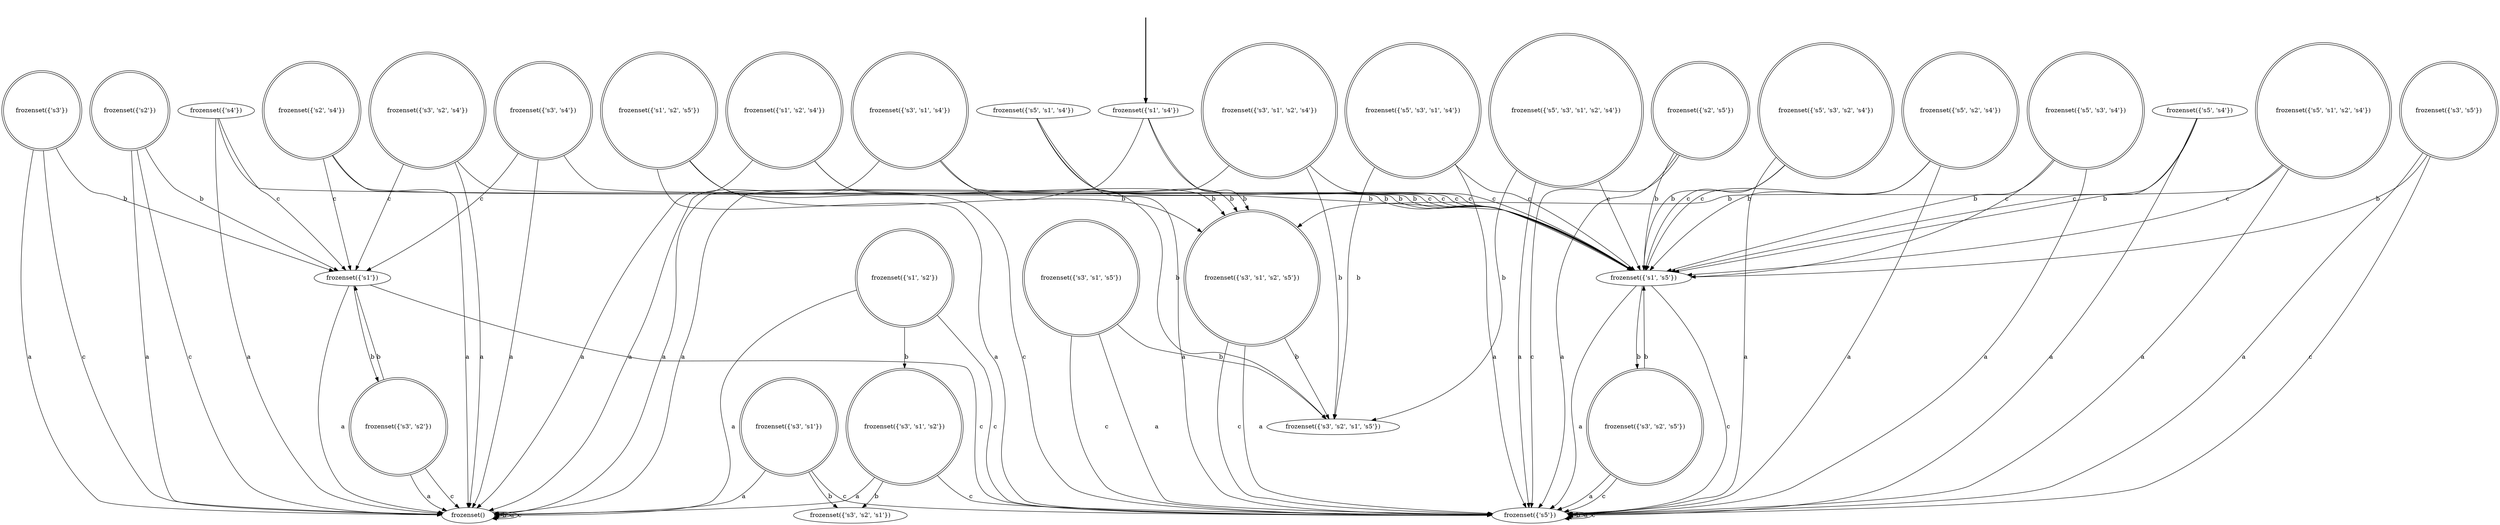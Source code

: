 digraph {
	fake [style=invisible]
	"frozenset({'s5'})"
	"frozenset()"
	"frozenset({'s1', 's2', 's5'})" [shape=doublecircle]
	"frozenset({'s1', 's5'})"
	"frozenset({'s3'})" [shape=doublecircle]
	"frozenset({'s3', 's1', 's4'})" [shape=doublecircle]
	"frozenset({'s2', 's5'})" [shape=doublecircle]
	"frozenset({'s5', 's3', 's2', 's4'})" [shape=doublecircle]
	"frozenset({'s4'})"
	"frozenset({'s1', 's2', 's4'})" [shape=doublecircle]
	"frozenset({'s1'})"
	"frozenset({'s2', 's4'})" [shape=doublecircle]
	"frozenset({'s3', 's1', 's2'})" [shape=doublecircle]
	"frozenset({'s5', 's4'})"
	"frozenset({'s3', 's2'})" [shape=doublecircle]
	"frozenset({'s3', 's5'})" [shape=doublecircle]
	"frozenset({'s3', 's1', 's2', 's5'})" [shape=doublecircle]
	"frozenset({'s3', 's2', 's4'})" [shape=doublecircle]
	"frozenset({'s5', 's3', 's1', 's4'})" [shape=doublecircle]
	"frozenset({'s5', 's1', 's2', 's4'})" [shape=doublecircle]
	"frozenset({'s5', 's2', 's4'})" [shape=doublecircle]
	"frozenset({'s5', 's3', 's4'})" [shape=doublecircle]
	"frozenset({'s1', 's2'})" [shape=doublecircle]
	"frozenset({'s5', 's1', 's4'})"
	"frozenset({'s3', 's4'})" [shape=doublecircle]
	"frozenset({'s3', 's1', 's2', 's4'})" [shape=doublecircle]
	"frozenset({'s3', 's2', 's5'})" [shape=doublecircle]
	"frozenset({'s1', 's4'})" [root=true]
	"frozenset({'s3', 's1', 's5'})" [shape=doublecircle]
	"frozenset({'s5', 's3', 's1', 's2', 's4'})" [shape=doublecircle]
	"frozenset({'s2'})" [shape=doublecircle]
	"frozenset({'s3', 's1'})" [shape=doublecircle]
	fake -> "frozenset({'s1', 's4'})" [style=bold]
	"frozenset({'s5'})" -> "frozenset({'s5'})" [label=b]
	"frozenset({'s5'})" -> "frozenset({'s5'})" [label=a]
	"frozenset({'s5'})" -> "frozenset({'s5'})" [label=c]
	"frozenset({'s3', 's2'})" -> "frozenset({'s1'})" [label=b]
	"frozenset({'s3', 's2'})" -> "frozenset()" [label=a]
	"frozenset({'s3', 's2'})" -> "frozenset()" [label=c]
	"frozenset()" -> "frozenset()" [label=b]
	"frozenset()" -> "frozenset()" [label=a]
	"frozenset()" -> "frozenset()" [label=c]
	"frozenset({'s3', 's5'})" -> "frozenset({'s1', 's5'})" [label=b]
	"frozenset({'s3', 's5'})" -> "frozenset({'s5'})" [label=a]
	"frozenset({'s3', 's5'})" -> "frozenset({'s5'})" [label=c]
	"frozenset({'s3', 's1', 's2', 's5'})" -> "frozenset({'s3', 's2', 's1', 's5'})" [label=b]
	"frozenset({'s3', 's1', 's2', 's5'})" -> "frozenset({'s5'})" [label=a]
	"frozenset({'s3', 's1', 's2', 's5'})" -> "frozenset({'s5'})" [label=c]
	"frozenset({'s3', 's2', 's4'})" -> "frozenset({'s1', 's5'})" [label=b]
	"frozenset({'s3', 's2', 's4'})" -> "frozenset()" [label=a]
	"frozenset({'s3', 's2', 's4'})" -> "frozenset({'s1'})" [label=c]
	"frozenset({'s1', 's2', 's5'})" -> "frozenset({'s3', 's1', 's2', 's5'})" [label=b]
	"frozenset({'s1', 's2', 's5'})" -> "frozenset({'s5'})" [label=a]
	"frozenset({'s1', 's2', 's5'})" -> "frozenset({'s5'})" [label=c]
	"frozenset({'s1', 's5'})" -> "frozenset({'s3', 's2', 's5'})" [label=b]
	"frozenset({'s1', 's5'})" -> "frozenset({'s5'})" [label=a]
	"frozenset({'s1', 's5'})" -> "frozenset({'s5'})" [label=c]
	"frozenset({'s3'})" -> "frozenset({'s1'})" [label=b]
	"frozenset({'s3'})" -> "frozenset()" [label=a]
	"frozenset({'s3'})" -> "frozenset()" [label=c]
	"frozenset({'s3', 's1', 's4'})" -> "frozenset({'s3', 's2', 's1', 's5'})" [label=b]
	"frozenset({'s3', 's1', 's4'})" -> "frozenset()" [label=a]
	"frozenset({'s3', 's1', 's4'})" -> "frozenset({'s1', 's5'})" [label=c]
	"frozenset({'s5', 's3', 's1', 's4'})" -> "frozenset({'s3', 's2', 's1', 's5'})" [label=b]
	"frozenset({'s5', 's3', 's1', 's4'})" -> "frozenset({'s5'})" [label=a]
	"frozenset({'s5', 's3', 's1', 's4'})" -> "frozenset({'s1', 's5'})" [label=c]
	"frozenset({'s5', 's1', 's2', 's4'})" -> "frozenset({'s3', 's1', 's2', 's5'})" [label=b]
	"frozenset({'s5', 's1', 's2', 's4'})" -> "frozenset({'s5'})" [label=a]
	"frozenset({'s5', 's1', 's2', 's4'})" -> "frozenset({'s1', 's5'})" [label=c]
	"frozenset({'s2', 's5'})" -> "frozenset({'s1', 's5'})" [label=b]
	"frozenset({'s2', 's5'})" -> "frozenset({'s5'})" [label=a]
	"frozenset({'s2', 's5'})" -> "frozenset({'s5'})" [label=c]
	"frozenset({'s5', 's3', 's2', 's4'})" -> "frozenset({'s1', 's5'})" [label=b]
	"frozenset({'s5', 's3', 's2', 's4'})" -> "frozenset({'s5'})" [label=a]
	"frozenset({'s5', 's3', 's2', 's4'})" -> "frozenset({'s1', 's5'})" [label=c]
	"frozenset({'s4'})" -> "frozenset({'s1', 's5'})" [label=b]
	"frozenset({'s4'})" -> "frozenset()" [label=a]
	"frozenset({'s4'})" -> "frozenset({'s1'})" [label=c]
	"frozenset({'s5', 's2', 's4'})" -> "frozenset({'s1', 's5'})" [label=b]
	"frozenset({'s5', 's2', 's4'})" -> "frozenset({'s5'})" [label=a]
	"frozenset({'s5', 's2', 's4'})" -> "frozenset({'s1', 's5'})" [label=c]
	"frozenset({'s5', 's3', 's4'})" -> "frozenset({'s1', 's5'})" [label=b]
	"frozenset({'s5', 's3', 's4'})" -> "frozenset({'s5'})" [label=a]
	"frozenset({'s5', 's3', 's4'})" -> "frozenset({'s1', 's5'})" [label=c]
	"frozenset({'s1', 's2'})" -> "frozenset({'s3', 's1', 's2'})" [label=b]
	"frozenset({'s1', 's2'})" -> "frozenset()" [label=a]
	"frozenset({'s1', 's2'})" -> "frozenset({'s5'})" [label=c]
	"frozenset({'s5', 's1', 's4'})" -> "frozenset({'s3', 's1', 's2', 's5'})" [label=b]
	"frozenset({'s5', 's1', 's4'})" -> "frozenset({'s5'})" [label=a]
	"frozenset({'s5', 's1', 's4'})" -> "frozenset({'s1', 's5'})" [label=c]
	"frozenset({'s3', 's4'})" -> "frozenset({'s1', 's5'})" [label=b]
	"frozenset({'s3', 's4'})" -> "frozenset()" [label=a]
	"frozenset({'s3', 's4'})" -> "frozenset({'s1'})" [label=c]
	"frozenset({'s3', 's1', 's2', 's4'})" -> "frozenset({'s3', 's2', 's1', 's5'})" [label=b]
	"frozenset({'s3', 's1', 's2', 's4'})" -> "frozenset()" [label=a]
	"frozenset({'s3', 's1', 's2', 's4'})" -> "frozenset({'s1', 's5'})" [label=c]
	"frozenset({'s3', 's2', 's5'})" -> "frozenset({'s1', 's5'})" [label=b]
	"frozenset({'s3', 's2', 's5'})" -> "frozenset({'s5'})" [label=a]
	"frozenset({'s3', 's2', 's5'})" -> "frozenset({'s5'})" [label=c]
	"frozenset({'s1', 's2', 's4'})" -> "frozenset({'s3', 's1', 's2', 's5'})" [label=b]
	"frozenset({'s1', 's2', 's4'})" -> "frozenset()" [label=a]
	"frozenset({'s1', 's2', 's4'})" -> "frozenset({'s1', 's5'})" [label=c]
	"frozenset({'s1', 's4'})" -> "frozenset({'s3', 's1', 's2', 's5'})" [label=b]
	"frozenset({'s1', 's4'})" -> "frozenset()" [label=a]
	"frozenset({'s1', 's4'})" -> "frozenset({'s1', 's5'})" [label=c]
	"frozenset({'s1'})" -> "frozenset({'s3', 's2'})" [label=b]
	"frozenset({'s1'})" -> "frozenset()" [label=a]
	"frozenset({'s1'})" -> "frozenset({'s5'})" [label=c]
	"frozenset({'s3', 's1', 's5'})" -> "frozenset({'s3', 's2', 's1', 's5'})" [label=b]
	"frozenset({'s3', 's1', 's5'})" -> "frozenset({'s5'})" [label=a]
	"frozenset({'s3', 's1', 's5'})" -> "frozenset({'s5'})" [label=c]
	"frozenset({'s5', 's3', 's1', 's2', 's4'})" -> "frozenset({'s3', 's2', 's1', 's5'})" [label=b]
	"frozenset({'s5', 's3', 's1', 's2', 's4'})" -> "frozenset({'s5'})" [label=a]
	"frozenset({'s5', 's3', 's1', 's2', 's4'})" -> "frozenset({'s1', 's5'})" [label=c]
	"frozenset({'s2', 's4'})" -> "frozenset({'s1', 's5'})" [label=b]
	"frozenset({'s2', 's4'})" -> "frozenset()" [label=a]
	"frozenset({'s2', 's4'})" -> "frozenset({'s1'})" [label=c]
	"frozenset({'s3', 's1', 's2'})" -> "frozenset({'s3', 's2', 's1'})" [label=b]
	"frozenset({'s3', 's1', 's2'})" -> "frozenset()" [label=a]
	"frozenset({'s3', 's1', 's2'})" -> "frozenset({'s5'})" [label=c]
	"frozenset({'s2'})" -> "frozenset({'s1'})" [label=b]
	"frozenset({'s2'})" -> "frozenset()" [label=a]
	"frozenset({'s2'})" -> "frozenset()" [label=c]
	"frozenset({'s3', 's1'})" -> "frozenset({'s3', 's2', 's1'})" [label=b]
	"frozenset({'s3', 's1'})" -> "frozenset()" [label=a]
	"frozenset({'s3', 's1'})" -> "frozenset({'s5'})" [label=c]
	"frozenset({'s5', 's4'})" -> "frozenset({'s1', 's5'})" [label=b]
	"frozenset({'s5', 's4'})" -> "frozenset({'s5'})" [label=a]
	"frozenset({'s5', 's4'})" -> "frozenset({'s1', 's5'})" [label=c]
}
